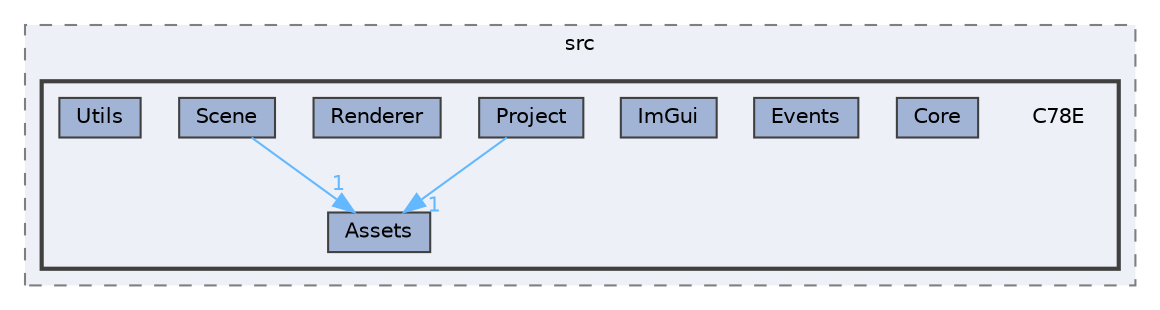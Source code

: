 digraph "C:/dev/c-cpp/C78Engine/C78Engine/src/C78E"
{
 // LATEX_PDF_SIZE
  bgcolor="transparent";
  edge [fontname=Helvetica,fontsize=10,labelfontname=Helvetica,labelfontsize=10];
  node [fontname=Helvetica,fontsize=10,shape=box,height=0.2,width=0.4];
  compound=true
  subgraph clusterdir_4806e412b0189d5858f3d46908421623 {
    graph [ bgcolor="#edf0f7", pencolor="grey50", label="src", fontname=Helvetica,fontsize=10 style="filled,dashed", URL="dir_4806e412b0189d5858f3d46908421623.html",tooltip=""]
  subgraph clusterdir_8ebace0e1f45e7ba10ddb999631a377f {
    graph [ bgcolor="#edf0f7", pencolor="grey25", label="", fontname=Helvetica,fontsize=10 style="filled,bold", URL="dir_8ebace0e1f45e7ba10ddb999631a377f.html",tooltip=""]
    dir_8ebace0e1f45e7ba10ddb999631a377f [shape=plaintext, label="C78E"];
  dir_6040b2ffaedfa60e1ddfa743591d8b51 [label="Assets", fillcolor="#a2b4d6", color="grey25", style="filled", URL="dir_6040b2ffaedfa60e1ddfa743591d8b51.html",tooltip=""];
  dir_ad693c998da2c3430ad8d7bd3d28deb1 [label="Core", fillcolor="#a2b4d6", color="grey25", style="filled", URL="dir_ad693c998da2c3430ad8d7bd3d28deb1.html",tooltip=""];
  dir_d59dc4356734cd0a75340a7c240897e8 [label="Events", fillcolor="#a2b4d6", color="grey25", style="filled", URL="dir_d59dc4356734cd0a75340a7c240897e8.html",tooltip=""];
  dir_ca2e3505b6eace05b17f44a855daae23 [label="ImGui", fillcolor="#a2b4d6", color="grey25", style="filled", URL="dir_ca2e3505b6eace05b17f44a855daae23.html",tooltip=""];
  dir_34c235d5f57b04bb1928176c98c45946 [label="Project", fillcolor="#a2b4d6", color="grey25", style="filled", URL="dir_34c235d5f57b04bb1928176c98c45946.html",tooltip=""];
  dir_e3b9af3c562ec46a41eff684230f0030 [label="Renderer", fillcolor="#a2b4d6", color="grey25", style="filled", URL="dir_e3b9af3c562ec46a41eff684230f0030.html",tooltip=""];
  dir_634f75e07c3126b1d7e7ab06603093ff [label="Scene", fillcolor="#a2b4d6", color="grey25", style="filled", URL="dir_634f75e07c3126b1d7e7ab06603093ff.html",tooltip=""];
  dir_03bc9232d1e4fa85958c160f9a677b94 [label="Utils", fillcolor="#a2b4d6", color="grey25", style="filled", URL="dir_03bc9232d1e4fa85958c160f9a677b94.html",tooltip=""];
  }
  }
  dir_34c235d5f57b04bb1928176c98c45946->dir_6040b2ffaedfa60e1ddfa743591d8b51 [headlabel="1", labeldistance=1.5 headhref="dir_000017_000001.html" href="dir_000017_000001.html" color="steelblue1" fontcolor="steelblue1"];
  dir_634f75e07c3126b1d7e7ab06603093ff->dir_6040b2ffaedfa60e1ddfa743591d8b51 [headlabel="1", labeldistance=1.5 headhref="dir_000021_000001.html" href="dir_000021_000001.html" color="steelblue1" fontcolor="steelblue1"];
}
